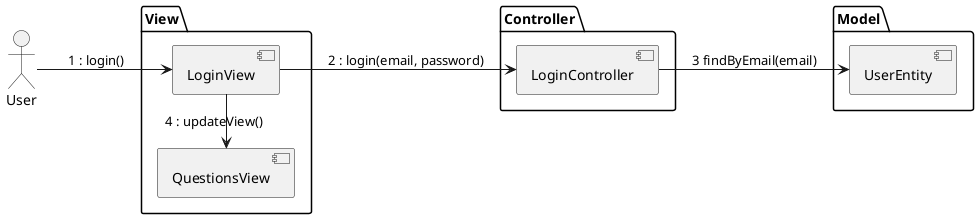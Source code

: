 @startuml

left to right direction

actor User

package View {
  [LoginView]
  [QuestionsView]
}

package Controller {
  [LoginController]
}

package Model {
    [UserEntity]
}

User --> [LoginView] : 1 : login()
LoginView -left-> [QuestionsView] : 4 : updateView()
[LoginView] --> [LoginController] : 2 : login(email, password)
[LoginController] --> [UserEntity] : 3 findByEmail(email)


@enduml